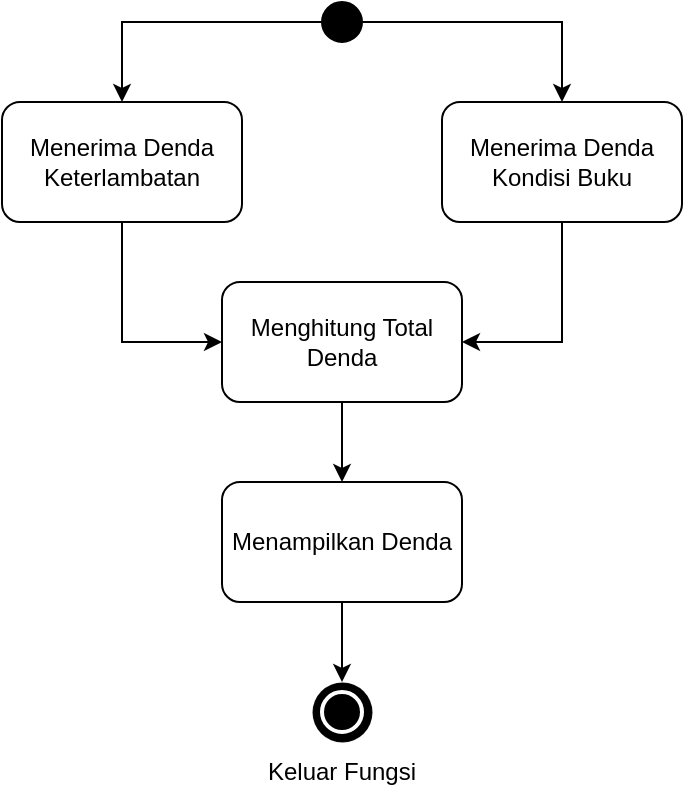 <mxfile version="24.3.1" type="github">
  <diagram name="Page-1" id="BHeU60PpYMf_gdk7w9j4">
    <mxGraphModel dx="934" dy="534" grid="1" gridSize="10" guides="1" tooltips="1" connect="1" arrows="1" fold="1" page="1" pageScale="1" pageWidth="850" pageHeight="1100" math="0" shadow="0">
      <root>
        <mxCell id="0" />
        <mxCell id="1" parent="0" />
        <mxCell id="Mik2LnKahQzmvqd0b0eq-1" value="" style="ellipse;whiteSpace=wrap;html=1;aspect=fixed;fillColor=#000000;" vertex="1" parent="1">
          <mxGeometry x="390" y="70" width="20" height="20" as="geometry" />
        </mxCell>
        <mxCell id="Mik2LnKahQzmvqd0b0eq-7" style="edgeStyle=orthogonalEdgeStyle;rounded=0;orthogonalLoop=1;jettySize=auto;html=1;entryX=0;entryY=0.5;entryDx=0;entryDy=0;" edge="1" parent="1" source="Mik2LnKahQzmvqd0b0eq-2" target="Mik2LnKahQzmvqd0b0eq-6">
          <mxGeometry relative="1" as="geometry" />
        </mxCell>
        <mxCell id="Mik2LnKahQzmvqd0b0eq-2" value="Menerima Denda Keterlambatan" style="rounded=1;whiteSpace=wrap;html=1;" vertex="1" parent="1">
          <mxGeometry x="230" y="120" width="120" height="60" as="geometry" />
        </mxCell>
        <mxCell id="Mik2LnKahQzmvqd0b0eq-8" style="edgeStyle=orthogonalEdgeStyle;rounded=0;orthogonalLoop=1;jettySize=auto;html=1;entryX=1;entryY=0.5;entryDx=0;entryDy=0;" edge="1" parent="1" source="Mik2LnKahQzmvqd0b0eq-3" target="Mik2LnKahQzmvqd0b0eq-6">
          <mxGeometry relative="1" as="geometry" />
        </mxCell>
        <mxCell id="Mik2LnKahQzmvqd0b0eq-3" value="Menerima Denda Kondisi Buku" style="rounded=1;whiteSpace=wrap;html=1;" vertex="1" parent="1">
          <mxGeometry x="450" y="120" width="120" height="60" as="geometry" />
        </mxCell>
        <mxCell id="Mik2LnKahQzmvqd0b0eq-4" style="edgeStyle=orthogonalEdgeStyle;rounded=0;orthogonalLoop=1;jettySize=auto;html=1;" edge="1" parent="1" source="Mik2LnKahQzmvqd0b0eq-1">
          <mxGeometry relative="1" as="geometry">
            <mxPoint x="290" y="120" as="targetPoint" />
            <Array as="points">
              <mxPoint x="290" y="80" />
              <mxPoint x="290" y="117" />
            </Array>
          </mxGeometry>
        </mxCell>
        <mxCell id="Mik2LnKahQzmvqd0b0eq-5" style="edgeStyle=orthogonalEdgeStyle;rounded=0;orthogonalLoop=1;jettySize=auto;html=1;entryX=0.5;entryY=0;entryDx=0;entryDy=0;" edge="1" parent="1" source="Mik2LnKahQzmvqd0b0eq-1" target="Mik2LnKahQzmvqd0b0eq-3">
          <mxGeometry relative="1" as="geometry">
            <Array as="points">
              <mxPoint x="510" y="80" />
            </Array>
          </mxGeometry>
        </mxCell>
        <mxCell id="Mik2LnKahQzmvqd0b0eq-10" style="edgeStyle=orthogonalEdgeStyle;rounded=0;orthogonalLoop=1;jettySize=auto;html=1;entryX=0.5;entryY=0;entryDx=0;entryDy=0;" edge="1" parent="1" source="Mik2LnKahQzmvqd0b0eq-6" target="Mik2LnKahQzmvqd0b0eq-9">
          <mxGeometry relative="1" as="geometry" />
        </mxCell>
        <mxCell id="Mik2LnKahQzmvqd0b0eq-6" value="Menghitung Total Denda" style="rounded=1;whiteSpace=wrap;html=1;" vertex="1" parent="1">
          <mxGeometry x="340" y="210" width="120" height="60" as="geometry" />
        </mxCell>
        <mxCell id="Mik2LnKahQzmvqd0b0eq-11" style="edgeStyle=orthogonalEdgeStyle;rounded=0;orthogonalLoop=1;jettySize=auto;html=1;entryX=0.5;entryY=0;entryDx=0;entryDy=0;" edge="1" parent="1" source="Mik2LnKahQzmvqd0b0eq-9" target="Mik2LnKahQzmvqd0b0eq-14">
          <mxGeometry relative="1" as="geometry">
            <mxPoint x="400" y="410" as="targetPoint" />
          </mxGeometry>
        </mxCell>
        <mxCell id="Mik2LnKahQzmvqd0b0eq-9" value="Menampilkan Denda" style="rounded=1;whiteSpace=wrap;html=1;" vertex="1" parent="1">
          <mxGeometry x="340" y="310" width="120" height="60" as="geometry" />
        </mxCell>
        <mxCell id="Mik2LnKahQzmvqd0b0eq-12" value="" style="group" vertex="1" connectable="0" parent="1">
          <mxGeometry x="360" y="410" width="80" height="60" as="geometry" />
        </mxCell>
        <mxCell id="Mik2LnKahQzmvqd0b0eq-13" value="" style="group" vertex="1" connectable="0" parent="Mik2LnKahQzmvqd0b0eq-12">
          <mxGeometry x="25" width="30" height="30" as="geometry" />
        </mxCell>
        <mxCell id="Mik2LnKahQzmvqd0b0eq-14" value="" style="ellipse;whiteSpace=wrap;html=1;aspect=fixed;fillColor=#000000;shadow=0;strokeColor=#ffffff;strokeWidth=0;" vertex="1" parent="Mik2LnKahQzmvqd0b0eq-13">
          <mxGeometry width="30" height="30" as="geometry" />
        </mxCell>
        <mxCell id="Mik2LnKahQzmvqd0b0eq-15" value="" style="ellipse;whiteSpace=wrap;html=1;aspect=fixed;fillColor=#000000;shadow=0;strokeColor=#ffffff;strokeWidth=2;" vertex="1" parent="Mik2LnKahQzmvqd0b0eq-13">
          <mxGeometry x="5" y="5" width="20" height="20" as="geometry" />
        </mxCell>
        <mxCell id="Mik2LnKahQzmvqd0b0eq-16" value="Keluar Fungsi" style="text;html=1;align=center;verticalAlign=middle;whiteSpace=wrap;rounded=0;" vertex="1" parent="Mik2LnKahQzmvqd0b0eq-12">
          <mxGeometry y="30" width="80" height="30" as="geometry" />
        </mxCell>
      </root>
    </mxGraphModel>
  </diagram>
</mxfile>
